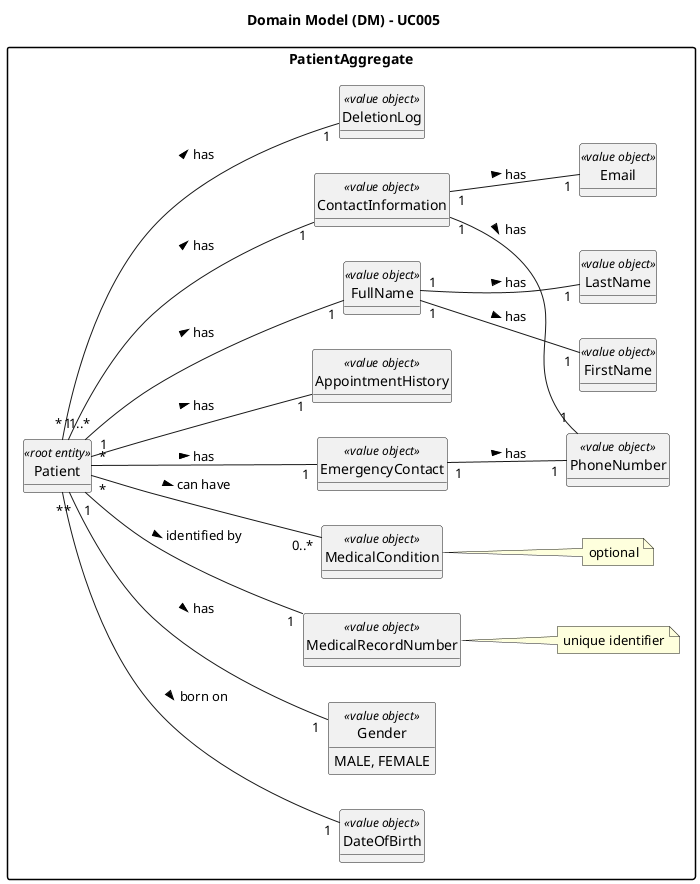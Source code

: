 @startuml
skinparam packageStyle rectangle
skinparam shadowing false

skinparam classAttributeIconSize 0

top to bottom direction
left to right direction

hide circle
hide methods

title Domain Model (DM) - UC005
package PatientAggregate {
    class Patient <<root entity>>
    class DateOfBirth <<value object>>
    class Gender <<value object>> {
      MALE, FEMALE
    }
    class MedicalRecordNumber <<value object>>
    note right of MedicalRecordNumber: unique identifier
    class MedicalCondition <<value object>>
    note right of MedicalCondition: optional
    class EmergencyContact <<value object>>
    class AppointmentHistory <<value object>>
    class FullName <<value object>>
    class FirstName <<value object>>
    class LastName <<value object>>
    class ContactInformation <<value object>>
    class PhoneNumber <<value object>>
    class Email <<value object>>
    class DeletionLog <<value object>>
}

Patient "1..*" --- "1" FullName : > has
Patient "*" --- "1" DateOfBirth : > born on
Patient "*" --- "1" Gender : > has
Patient "1" --- "1" MedicalRecordNumber : > identified by
Patient "1" --- "1" ContactInformation : > has
Patient "*" --- "0..*" MedicalCondition : > can have
Patient "*" ---"1" EmergencyContact : > has
Patient "1" --- "1" AppointmentHistory : > has
Patient "*" --- "1" DeletionLog : > has

FullName "1" -- "1" FirstName : > has
FullName "1" -- "1" LastName : > has

ContactInformation "1" -- "1" PhoneNumber : > has
ContactInformation "1" -- "1" Email : > has

EmergencyContact "1" -- "1" PhoneNumber : > has


@enduml